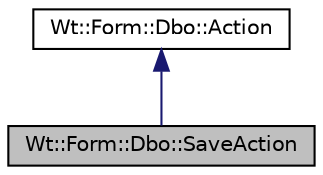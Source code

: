 digraph "Wt::Form::Dbo::SaveAction"
{
 // LATEX_PDF_SIZE
  edge [fontname="Helvetica",fontsize="10",labelfontname="Helvetica",labelfontsize="10"];
  node [fontname="Helvetica",fontsize="10",shape=record];
  Node1 [label="Wt::Form::Dbo::SaveAction",height=0.2,width=0.4,color="black", fillcolor="grey75", style="filled", fontcolor="black",tooltip=" "];
  Node2 -> Node1 [dir="back",color="midnightblue",fontsize="10",style="solid",fontname="Helvetica"];
  Node2 [label="Wt::Form::Dbo::Action",height=0.2,width=0.4,color="black", fillcolor="white", style="filled",URL="$classWt_1_1Form_1_1Dbo_1_1Action.html",tooltip=" "];
}
